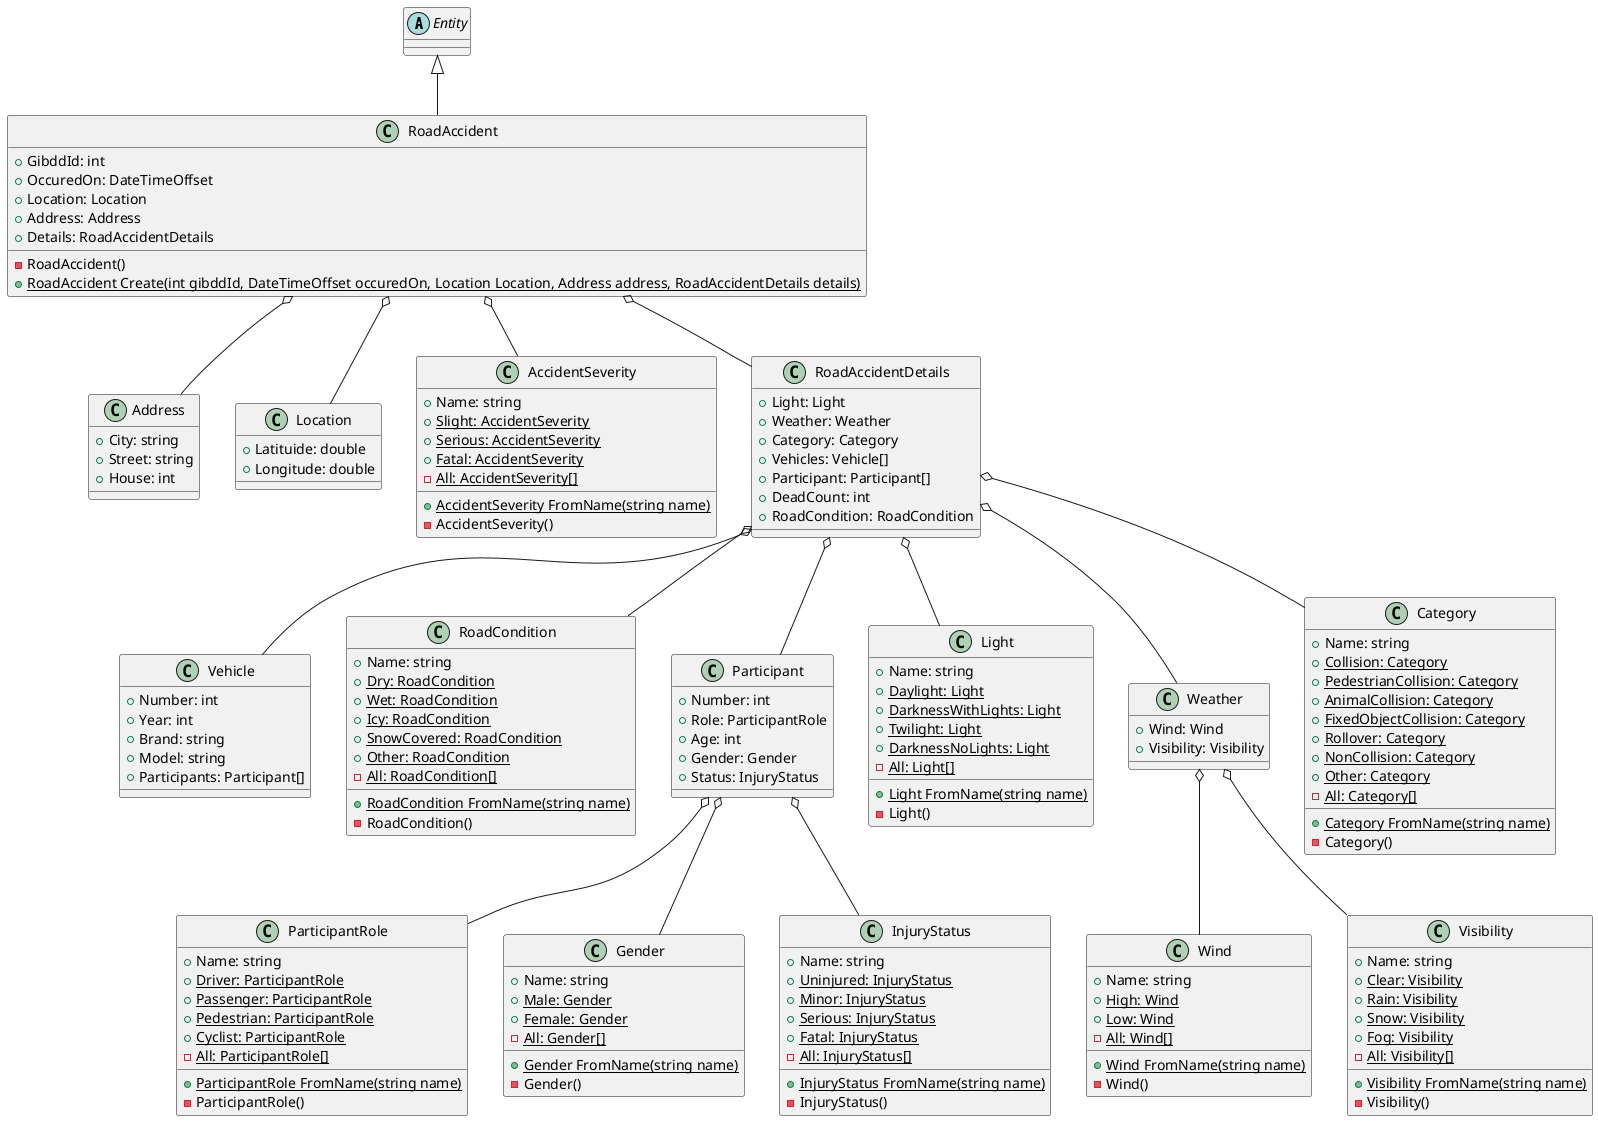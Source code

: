 @startuml road-accidents

' Comment: В модуле не используется работа с доменными событиями. Интеграционные события по необходимости будут опубликованы в Application слое

' Base
    abstract class Entity

' RoadAccident
    class RoadAccident extends Entity {
        +GibddId: int
        +OccuredOn: DateTimeOffset
        +Location: Location
        +Address: Address
        +Details: RoadAccidentDetails
        -RoadAccident()
        +{static} RoadAccident Create(int gibddId, DateTimeOffset occuredOn, Location Location, Address address, RoadAccidentDetails details)
    }

    class Address {
        +City: string 
        +Street: string 
        +House: int 
    }

    class Location {
        +Latituide: double
        +Longitude: double
    }

    class AccidentSeverity {
        +Name: string
        +{static} Slight: AccidentSeverity 
        +{static} Serious: AccidentSeverity 
        +{static} Fatal: AccidentSeverity 
        -{static} All: AccidentSeverity[] 
        +{static} AccidentSeverity FromName(string name)
        -AccidentSeverity()
    }

    class RoadAccidentDetails {
        +Light: Light
        +Weather: Weather
        +Category: Category
        +Vehicles: Vehicle[]
        +Participant: Participant[]
        +DeadCount: int
        +RoadCondition: RoadCondition
    }

    class Vehicle {
        +Number: int
        +Year: int
        +Brand: string
        +Model: string
        +Participants: Participant[]
    }

    class RoadCondition {
        +Name: string
        +{static} Dry: RoadCondition
        +{static} Wet: RoadCondition 
        +{static} Icy: RoadCondition 
        +{static} SnowCovered: RoadCondition 
        +{static} Other: RoadCondition 
        -{static} All: RoadCondition[]
        +{static} RoadCondition FromName(string name)
        -RoadCondition()
    }

    class Participant {
        +Number: int
        +Role: ParticipantRole
        +Age: int
        +Gender: Gender
        +Status: InjuryStatus
    }

    class ParticipantRole {
        +Name: string
        +{static} Driver: ParticipantRole
        +{static} Passenger: ParticipantRole 
        +{static} Pedestrian: ParticipantRole 
        +{static} Cyclist: ParticipantRole 
        -{static} All: ParticipantRole[]
        +{static} ParticipantRole FromName(string name)
        -ParticipantRole()
    }

    class Gender {
        +Name: string
        +{static} Male: Gender
        +{static} Female: Gender 
        -{static} All: Gender[]
        +{static} Gender FromName(string name)
        -Gender()
    }

    class InjuryStatus {
        +Name: string
        +{static} Uninjured: InjuryStatus
        +{static} Minor: InjuryStatus 
        +{static} Serious: InjuryStatus 
        +{static} Fatal: InjuryStatus 
        -{static} All: InjuryStatus[]
        +{static} InjuryStatus FromName(string name)
        -InjuryStatus()
    }

    class Light {
        +Name: string
        +{static} Daylight: Light
        +{static} DarknessWithLights: Light 
        +{static} Twilight: Light 
        +{static} DarknessNoLights: Light 
        -{static} All: Light[]
        +{static} Light FromName(string name)
        -Light()
    }

    class Weather {
        +Wind: Wind
        +Visibility: Visibility
    }

    class Wind {
        +Name: string
        +{static} High: Wind
        +{static} Low: Wind 
        -{static} All: Wind[]
        +{static} Wind FromName(string name)
        -Wind()
    }

    class Visibility {
        +Name: string
        +{static} Clear: Visibility 
        +{static} Rain: Visibility 
        +{static} Snow: Visibility 
        +{static} Fog: Visibility 
        -{static} All: Visibility[] 
        +{static} Visibility FromName(string name)
        -Visibility()
    }

    class Category {
        +Name: string
        +{static} Collision: Category 
        +{static} PedestrianCollision: Category 
        +{static} AnimalCollision: Category 
        +{static} FixedObjectCollision: Category 
        +{static} Rollover: Category 
        +{static} NonCollision: Category 
        +{static} Other: Category 
        -{static} All: Category[] 
        +{static} Category FromName(string name)
        -Category()
    }

    RoadAccident o-- AccidentSeverity
    RoadAccident o-- Location
    RoadAccident o-- Address
    RoadAccident o-- RoadAccidentDetails

    RoadAccidentDetails o-- Light
    RoadAccidentDetails o-- Weather
    RoadAccidentDetails o-- Category
    RoadAccidentDetails o-- Vehicle
    RoadAccidentDetails o-- Participant
    RoadAccidentDetails o-- RoadCondition

    Weather o-- Wind
    Weather o-- Visibility

    Participant o-- Gender
    Participant o-- InjuryStatus
    Participant o-- ParticipantRole

@enduml